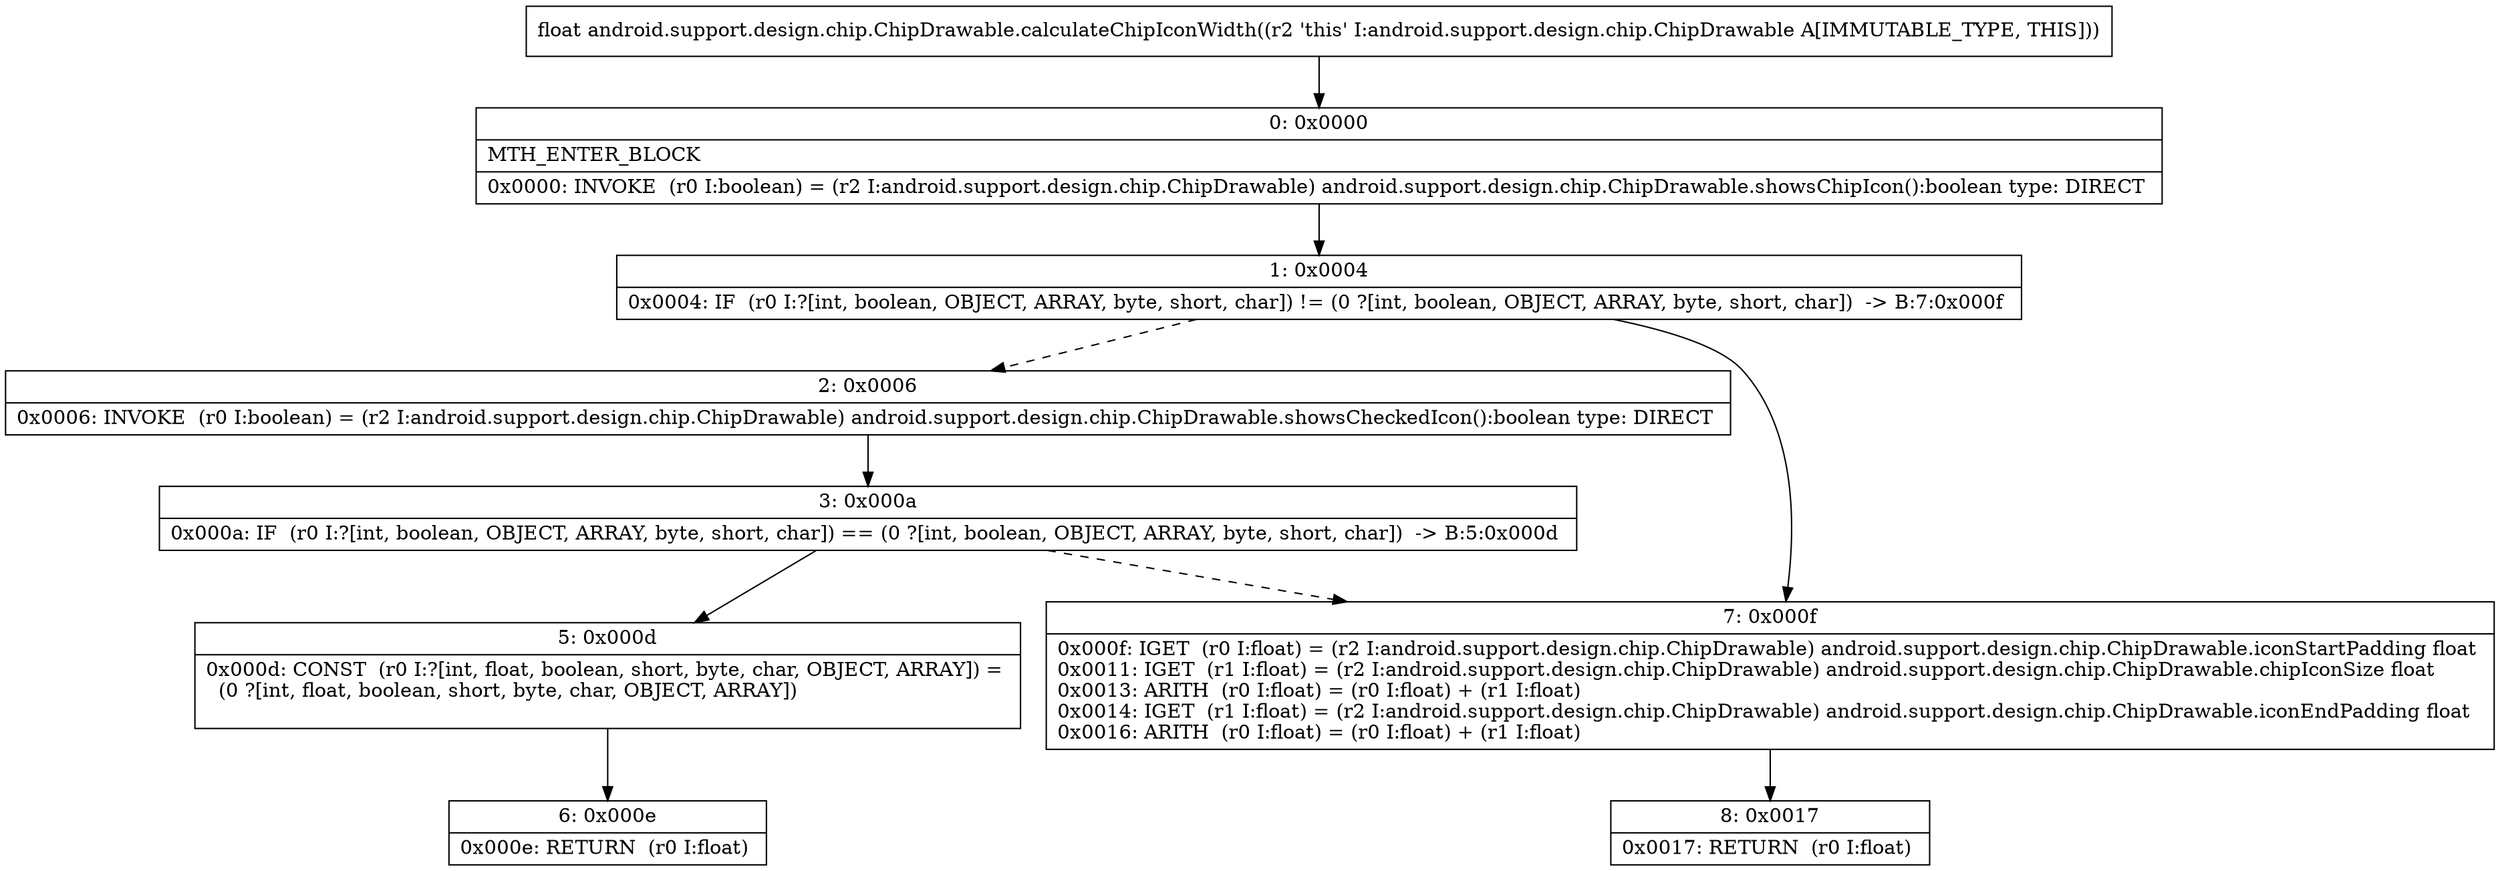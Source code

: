 digraph "CFG forandroid.support.design.chip.ChipDrawable.calculateChipIconWidth()F" {
Node_0 [shape=record,label="{0\:\ 0x0000|MTH_ENTER_BLOCK\l|0x0000: INVOKE  (r0 I:boolean) = (r2 I:android.support.design.chip.ChipDrawable) android.support.design.chip.ChipDrawable.showsChipIcon():boolean type: DIRECT \l}"];
Node_1 [shape=record,label="{1\:\ 0x0004|0x0004: IF  (r0 I:?[int, boolean, OBJECT, ARRAY, byte, short, char]) != (0 ?[int, boolean, OBJECT, ARRAY, byte, short, char])  \-\> B:7:0x000f \l}"];
Node_2 [shape=record,label="{2\:\ 0x0006|0x0006: INVOKE  (r0 I:boolean) = (r2 I:android.support.design.chip.ChipDrawable) android.support.design.chip.ChipDrawable.showsCheckedIcon():boolean type: DIRECT \l}"];
Node_3 [shape=record,label="{3\:\ 0x000a|0x000a: IF  (r0 I:?[int, boolean, OBJECT, ARRAY, byte, short, char]) == (0 ?[int, boolean, OBJECT, ARRAY, byte, short, char])  \-\> B:5:0x000d \l}"];
Node_5 [shape=record,label="{5\:\ 0x000d|0x000d: CONST  (r0 I:?[int, float, boolean, short, byte, char, OBJECT, ARRAY]) = \l  (0 ?[int, float, boolean, short, byte, char, OBJECT, ARRAY])\l \l}"];
Node_6 [shape=record,label="{6\:\ 0x000e|0x000e: RETURN  (r0 I:float) \l}"];
Node_7 [shape=record,label="{7\:\ 0x000f|0x000f: IGET  (r0 I:float) = (r2 I:android.support.design.chip.ChipDrawable) android.support.design.chip.ChipDrawable.iconStartPadding float \l0x0011: IGET  (r1 I:float) = (r2 I:android.support.design.chip.ChipDrawable) android.support.design.chip.ChipDrawable.chipIconSize float \l0x0013: ARITH  (r0 I:float) = (r0 I:float) + (r1 I:float) \l0x0014: IGET  (r1 I:float) = (r2 I:android.support.design.chip.ChipDrawable) android.support.design.chip.ChipDrawable.iconEndPadding float \l0x0016: ARITH  (r0 I:float) = (r0 I:float) + (r1 I:float) \l}"];
Node_8 [shape=record,label="{8\:\ 0x0017|0x0017: RETURN  (r0 I:float) \l}"];
MethodNode[shape=record,label="{float android.support.design.chip.ChipDrawable.calculateChipIconWidth((r2 'this' I:android.support.design.chip.ChipDrawable A[IMMUTABLE_TYPE, THIS])) }"];
MethodNode -> Node_0;
Node_0 -> Node_1;
Node_1 -> Node_2[style=dashed];
Node_1 -> Node_7;
Node_2 -> Node_3;
Node_3 -> Node_5;
Node_3 -> Node_7[style=dashed];
Node_5 -> Node_6;
Node_7 -> Node_8;
}

